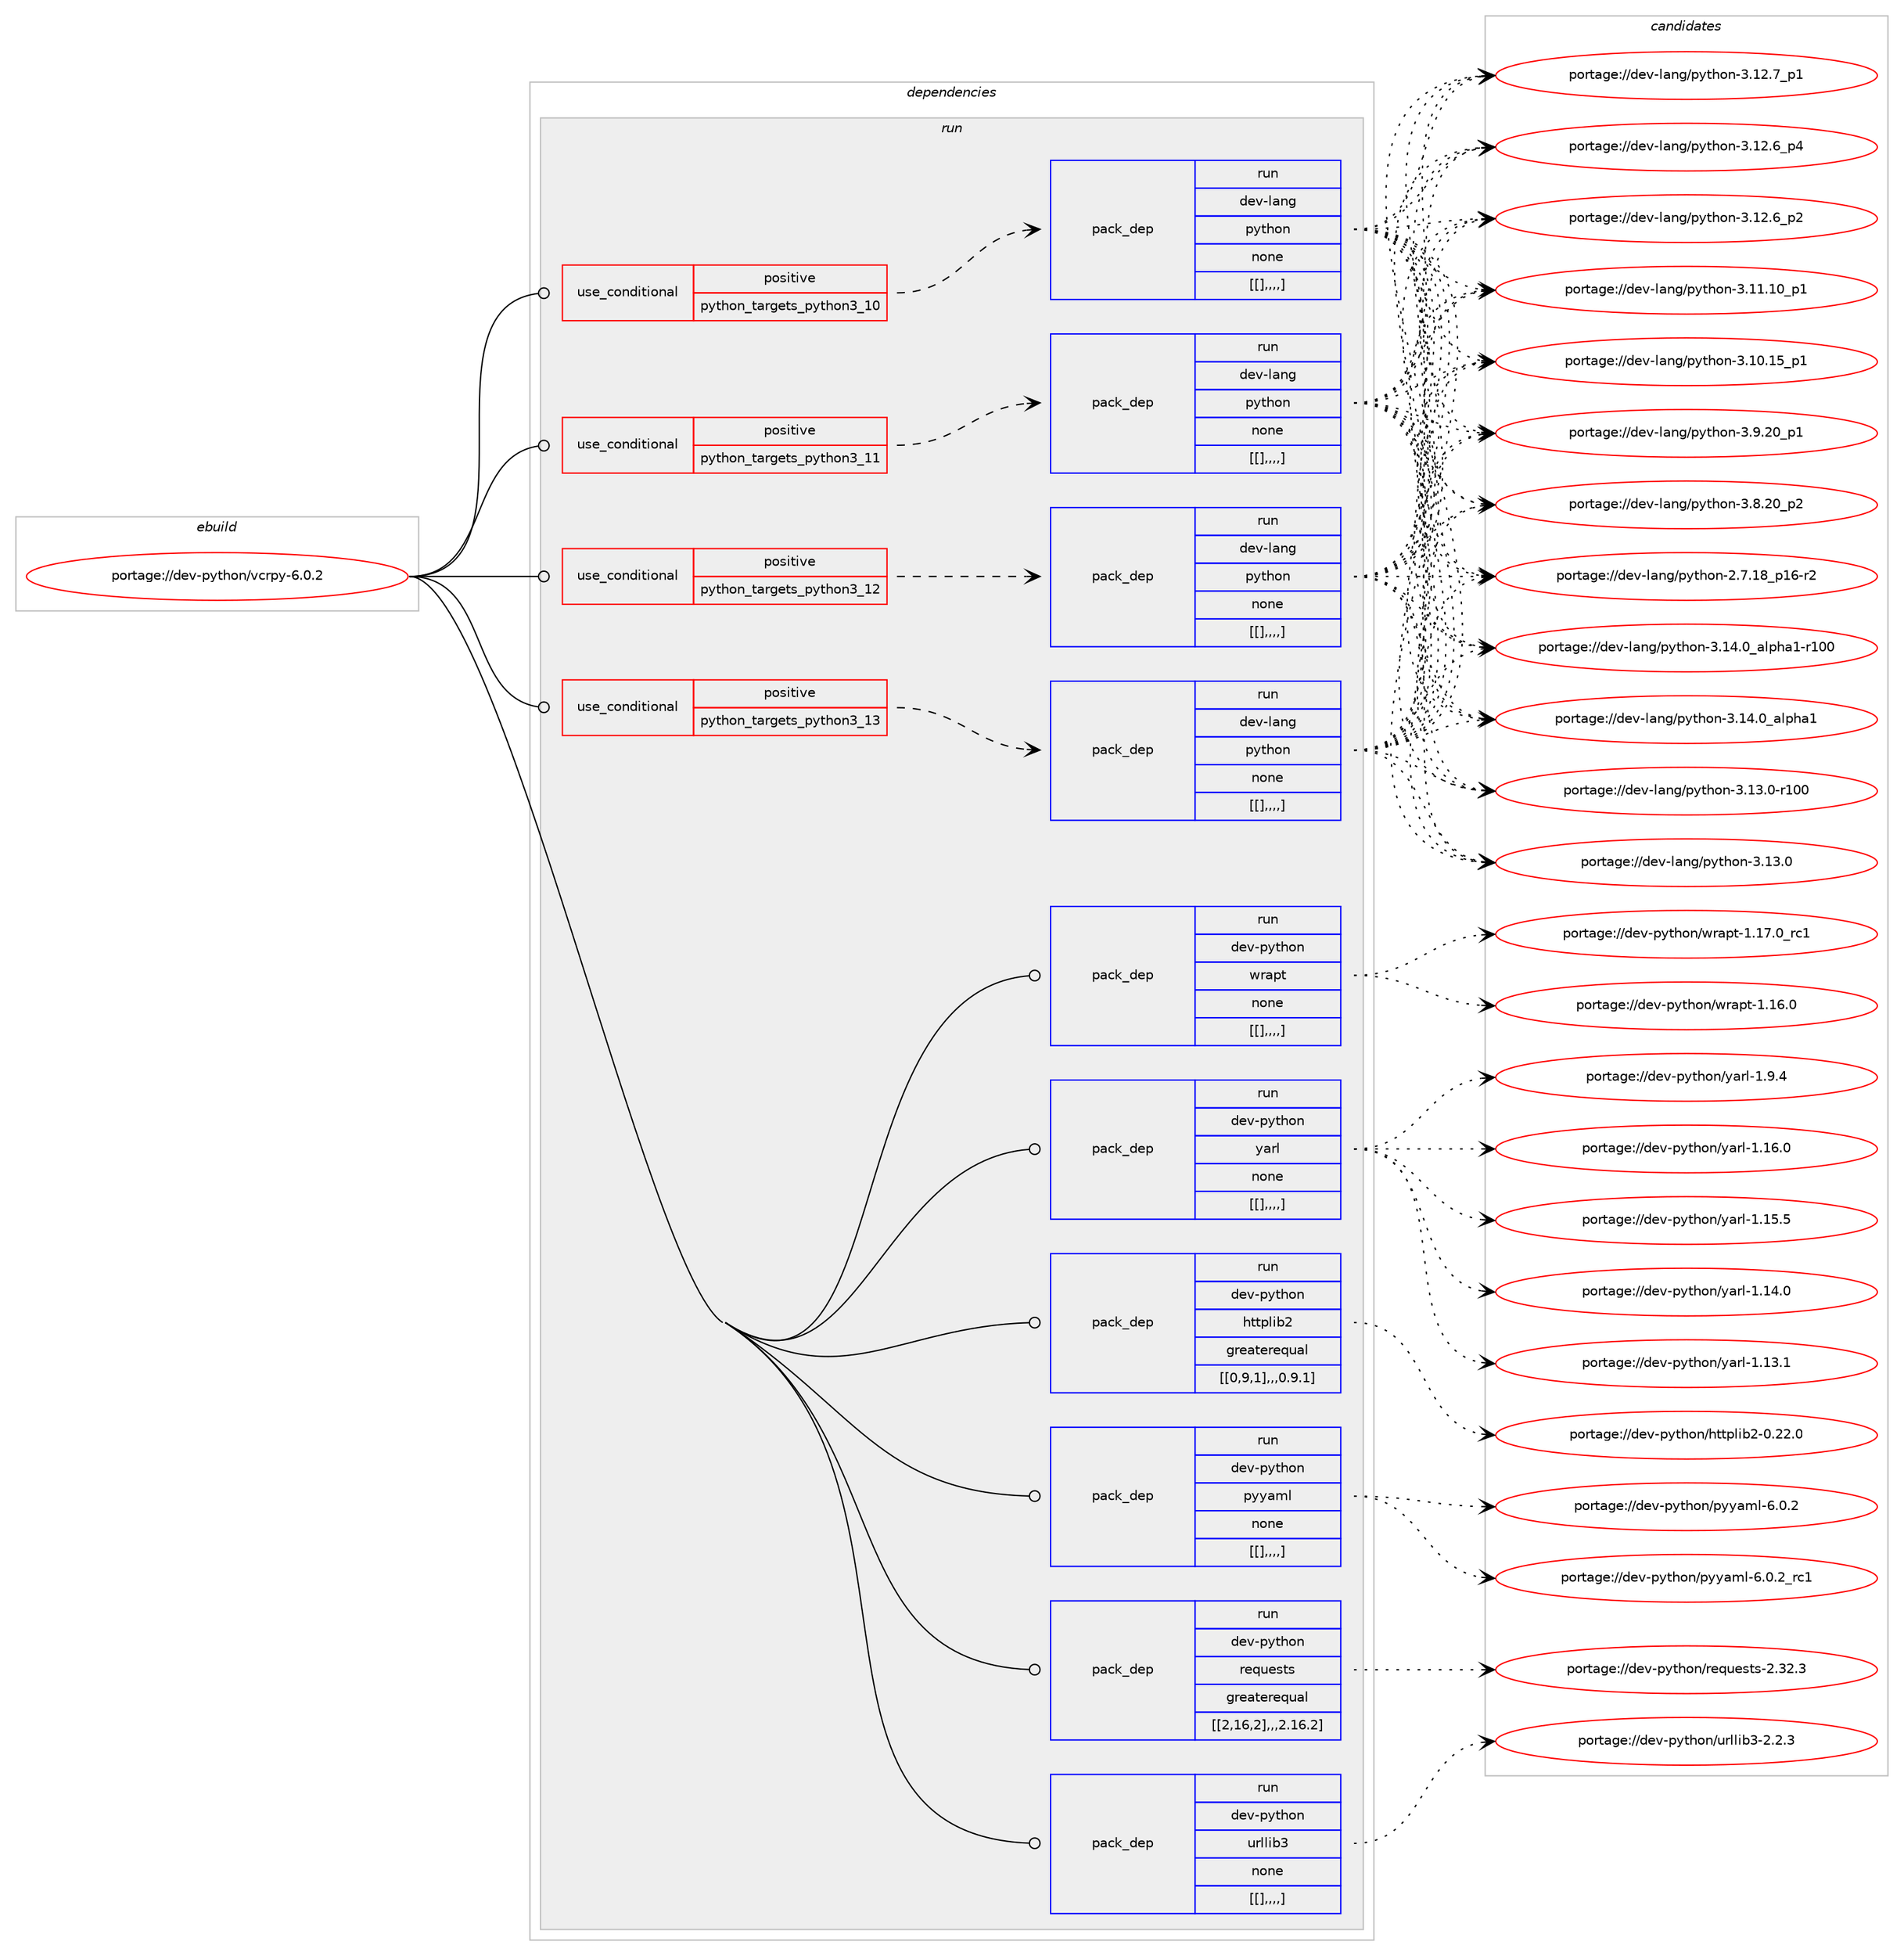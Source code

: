 digraph prolog {

# *************
# Graph options
# *************

newrank=true;
concentrate=true;
compound=true;
graph [rankdir=LR,fontname=Helvetica,fontsize=10,ranksep=1.5];#, ranksep=2.5, nodesep=0.2];
edge  [arrowhead=vee];
node  [fontname=Helvetica,fontsize=10];

# **********
# The ebuild
# **********

subgraph cluster_leftcol {
color=gray;
label=<<i>ebuild</i>>;
id [label="portage://dev-python/vcrpy-6.0.2", color=red, width=4, href="../dev-python/vcrpy-6.0.2.svg"];
}

# ****************
# The dependencies
# ****************

subgraph cluster_midcol {
color=gray;
label=<<i>dependencies</i>>;
subgraph cluster_compile {
fillcolor="#eeeeee";
style=filled;
label=<<i>compile</i>>;
}
subgraph cluster_compileandrun {
fillcolor="#eeeeee";
style=filled;
label=<<i>compile and run</i>>;
}
subgraph cluster_run {
fillcolor="#eeeeee";
style=filled;
label=<<i>run</i>>;
subgraph cond43964 {
dependency174360 [label=<<TABLE BORDER="0" CELLBORDER="1" CELLSPACING="0" CELLPADDING="4"><TR><TD ROWSPAN="3" CELLPADDING="10">use_conditional</TD></TR><TR><TD>positive</TD></TR><TR><TD>python_targets_python3_10</TD></TR></TABLE>>, shape=none, color=red];
subgraph pack129057 {
dependency174362 [label=<<TABLE BORDER="0" CELLBORDER="1" CELLSPACING="0" CELLPADDING="4" WIDTH="220"><TR><TD ROWSPAN="6" CELLPADDING="30">pack_dep</TD></TR><TR><TD WIDTH="110">run</TD></TR><TR><TD>dev-lang</TD></TR><TR><TD>python</TD></TR><TR><TD>none</TD></TR><TR><TD>[[],,,,]</TD></TR></TABLE>>, shape=none, color=blue];
}
dependency174360:e -> dependency174362:w [weight=20,style="dashed",arrowhead="vee"];
}
id:e -> dependency174360:w [weight=20,style="solid",arrowhead="odot"];
subgraph cond43967 {
dependency174367 [label=<<TABLE BORDER="0" CELLBORDER="1" CELLSPACING="0" CELLPADDING="4"><TR><TD ROWSPAN="3" CELLPADDING="10">use_conditional</TD></TR><TR><TD>positive</TD></TR><TR><TD>python_targets_python3_11</TD></TR></TABLE>>, shape=none, color=red];
subgraph pack129136 {
dependency174523 [label=<<TABLE BORDER="0" CELLBORDER="1" CELLSPACING="0" CELLPADDING="4" WIDTH="220"><TR><TD ROWSPAN="6" CELLPADDING="30">pack_dep</TD></TR><TR><TD WIDTH="110">run</TD></TR><TR><TD>dev-lang</TD></TR><TR><TD>python</TD></TR><TR><TD>none</TD></TR><TR><TD>[[],,,,]</TD></TR></TABLE>>, shape=none, color=blue];
}
dependency174367:e -> dependency174523:w [weight=20,style="dashed",arrowhead="vee"];
}
id:e -> dependency174367:w [weight=20,style="solid",arrowhead="odot"];
subgraph cond44048 {
dependency174584 [label=<<TABLE BORDER="0" CELLBORDER="1" CELLSPACING="0" CELLPADDING="4"><TR><TD ROWSPAN="3" CELLPADDING="10">use_conditional</TD></TR><TR><TD>positive</TD></TR><TR><TD>python_targets_python3_12</TD></TR></TABLE>>, shape=none, color=red];
subgraph pack129186 {
dependency174586 [label=<<TABLE BORDER="0" CELLBORDER="1" CELLSPACING="0" CELLPADDING="4" WIDTH="220"><TR><TD ROWSPAN="6" CELLPADDING="30">pack_dep</TD></TR><TR><TD WIDTH="110">run</TD></TR><TR><TD>dev-lang</TD></TR><TR><TD>python</TD></TR><TR><TD>none</TD></TR><TR><TD>[[],,,,]</TD></TR></TABLE>>, shape=none, color=blue];
}
dependency174584:e -> dependency174586:w [weight=20,style="dashed",arrowhead="vee"];
}
id:e -> dependency174584:w [weight=20,style="solid",arrowhead="odot"];
subgraph cond44076 {
dependency174662 [label=<<TABLE BORDER="0" CELLBORDER="1" CELLSPACING="0" CELLPADDING="4"><TR><TD ROWSPAN="3" CELLPADDING="10">use_conditional</TD></TR><TR><TD>positive</TD></TR><TR><TD>python_targets_python3_13</TD></TR></TABLE>>, shape=none, color=red];
subgraph pack129237 {
dependency174705 [label=<<TABLE BORDER="0" CELLBORDER="1" CELLSPACING="0" CELLPADDING="4" WIDTH="220"><TR><TD ROWSPAN="6" CELLPADDING="30">pack_dep</TD></TR><TR><TD WIDTH="110">run</TD></TR><TR><TD>dev-lang</TD></TR><TR><TD>python</TD></TR><TR><TD>none</TD></TR><TR><TD>[[],,,,]</TD></TR></TABLE>>, shape=none, color=blue];
}
dependency174662:e -> dependency174705:w [weight=20,style="dashed",arrowhead="vee"];
}
id:e -> dependency174662:w [weight=20,style="solid",arrowhead="odot"];
subgraph pack129254 {
dependency174713 [label=<<TABLE BORDER="0" CELLBORDER="1" CELLSPACING="0" CELLPADDING="4" WIDTH="220"><TR><TD ROWSPAN="6" CELLPADDING="30">pack_dep</TD></TR><TR><TD WIDTH="110">run</TD></TR><TR><TD>dev-python</TD></TR><TR><TD>httplib2</TD></TR><TR><TD>greaterequal</TD></TR><TR><TD>[[0,9,1],,,0.9.1]</TD></TR></TABLE>>, shape=none, color=blue];
}
id:e -> dependency174713:w [weight=20,style="solid",arrowhead="odot"];
subgraph pack129266 {
dependency174749 [label=<<TABLE BORDER="0" CELLBORDER="1" CELLSPACING="0" CELLPADDING="4" WIDTH="220"><TR><TD ROWSPAN="6" CELLPADDING="30">pack_dep</TD></TR><TR><TD WIDTH="110">run</TD></TR><TR><TD>dev-python</TD></TR><TR><TD>pyyaml</TD></TR><TR><TD>none</TD></TR><TR><TD>[[],,,,]</TD></TR></TABLE>>, shape=none, color=blue];
}
id:e -> dependency174749:w [weight=20,style="solid",arrowhead="odot"];
subgraph pack129336 {
dependency174866 [label=<<TABLE BORDER="0" CELLBORDER="1" CELLSPACING="0" CELLPADDING="4" WIDTH="220"><TR><TD ROWSPAN="6" CELLPADDING="30">pack_dep</TD></TR><TR><TD WIDTH="110">run</TD></TR><TR><TD>dev-python</TD></TR><TR><TD>requests</TD></TR><TR><TD>greaterequal</TD></TR><TR><TD>[[2,16,2],,,2.16.2]</TD></TR></TABLE>>, shape=none, color=blue];
}
id:e -> dependency174866:w [weight=20,style="solid",arrowhead="odot"];
subgraph pack129381 {
dependency174916 [label=<<TABLE BORDER="0" CELLBORDER="1" CELLSPACING="0" CELLPADDING="4" WIDTH="220"><TR><TD ROWSPAN="6" CELLPADDING="30">pack_dep</TD></TR><TR><TD WIDTH="110">run</TD></TR><TR><TD>dev-python</TD></TR><TR><TD>urllib3</TD></TR><TR><TD>none</TD></TR><TR><TD>[[],,,,]</TD></TR></TABLE>>, shape=none, color=blue];
}
id:e -> dependency174916:w [weight=20,style="solid",arrowhead="odot"];
subgraph pack129383 {
dependency174918 [label=<<TABLE BORDER="0" CELLBORDER="1" CELLSPACING="0" CELLPADDING="4" WIDTH="220"><TR><TD ROWSPAN="6" CELLPADDING="30">pack_dep</TD></TR><TR><TD WIDTH="110">run</TD></TR><TR><TD>dev-python</TD></TR><TR><TD>wrapt</TD></TR><TR><TD>none</TD></TR><TR><TD>[[],,,,]</TD></TR></TABLE>>, shape=none, color=blue];
}
id:e -> dependency174918:w [weight=20,style="solid",arrowhead="odot"];
subgraph pack129385 {
dependency174924 [label=<<TABLE BORDER="0" CELLBORDER="1" CELLSPACING="0" CELLPADDING="4" WIDTH="220"><TR><TD ROWSPAN="6" CELLPADDING="30">pack_dep</TD></TR><TR><TD WIDTH="110">run</TD></TR><TR><TD>dev-python</TD></TR><TR><TD>yarl</TD></TR><TR><TD>none</TD></TR><TR><TD>[[],,,,]</TD></TR></TABLE>>, shape=none, color=blue];
}
id:e -> dependency174924:w [weight=20,style="solid",arrowhead="odot"];
}
}

# **************
# The candidates
# **************

subgraph cluster_choices {
rank=same;
color=gray;
label=<<i>candidates</i>>;

subgraph choice129178 {
color=black;
nodesep=1;
choice100101118451089711010347112121116104111110455146495246489597108112104974945114494848 [label="portage://dev-lang/python-3.14.0_alpha1-r100", color=red, width=4,href="../dev-lang/python-3.14.0_alpha1-r100.svg"];
choice1001011184510897110103471121211161041111104551464952464895971081121049749 [label="portage://dev-lang/python-3.14.0_alpha1", color=red, width=4,href="../dev-lang/python-3.14.0_alpha1.svg"];
choice1001011184510897110103471121211161041111104551464951464845114494848 [label="portage://dev-lang/python-3.13.0-r100", color=red, width=4,href="../dev-lang/python-3.13.0-r100.svg"];
choice10010111845108971101034711212111610411111045514649514648 [label="portage://dev-lang/python-3.13.0", color=red, width=4,href="../dev-lang/python-3.13.0.svg"];
choice100101118451089711010347112121116104111110455146495046559511249 [label="portage://dev-lang/python-3.12.7_p1", color=red, width=4,href="../dev-lang/python-3.12.7_p1.svg"];
choice100101118451089711010347112121116104111110455146495046549511252 [label="portage://dev-lang/python-3.12.6_p4", color=red, width=4,href="../dev-lang/python-3.12.6_p4.svg"];
choice100101118451089711010347112121116104111110455146495046549511250 [label="portage://dev-lang/python-3.12.6_p2", color=red, width=4,href="../dev-lang/python-3.12.6_p2.svg"];
choice10010111845108971101034711212111610411111045514649494649489511249 [label="portage://dev-lang/python-3.11.10_p1", color=red, width=4,href="../dev-lang/python-3.11.10_p1.svg"];
choice10010111845108971101034711212111610411111045514649484649539511249 [label="portage://dev-lang/python-3.10.15_p1", color=red, width=4,href="../dev-lang/python-3.10.15_p1.svg"];
choice100101118451089711010347112121116104111110455146574650489511249 [label="portage://dev-lang/python-3.9.20_p1", color=red, width=4,href="../dev-lang/python-3.9.20_p1.svg"];
choice100101118451089711010347112121116104111110455146564650489511250 [label="portage://dev-lang/python-3.8.20_p2", color=red, width=4,href="../dev-lang/python-3.8.20_p2.svg"];
choice100101118451089711010347112121116104111110455046554649569511249544511450 [label="portage://dev-lang/python-2.7.18_p16-r2", color=red, width=4,href="../dev-lang/python-2.7.18_p16-r2.svg"];
dependency174362:e -> choice100101118451089711010347112121116104111110455146495246489597108112104974945114494848:w [style=dotted,weight="100"];
dependency174362:e -> choice1001011184510897110103471121211161041111104551464952464895971081121049749:w [style=dotted,weight="100"];
dependency174362:e -> choice1001011184510897110103471121211161041111104551464951464845114494848:w [style=dotted,weight="100"];
dependency174362:e -> choice10010111845108971101034711212111610411111045514649514648:w [style=dotted,weight="100"];
dependency174362:e -> choice100101118451089711010347112121116104111110455146495046559511249:w [style=dotted,weight="100"];
dependency174362:e -> choice100101118451089711010347112121116104111110455146495046549511252:w [style=dotted,weight="100"];
dependency174362:e -> choice100101118451089711010347112121116104111110455146495046549511250:w [style=dotted,weight="100"];
dependency174362:e -> choice10010111845108971101034711212111610411111045514649494649489511249:w [style=dotted,weight="100"];
dependency174362:e -> choice10010111845108971101034711212111610411111045514649484649539511249:w [style=dotted,weight="100"];
dependency174362:e -> choice100101118451089711010347112121116104111110455146574650489511249:w [style=dotted,weight="100"];
dependency174362:e -> choice100101118451089711010347112121116104111110455146564650489511250:w [style=dotted,weight="100"];
dependency174362:e -> choice100101118451089711010347112121116104111110455046554649569511249544511450:w [style=dotted,weight="100"];
}
subgraph choice129195 {
color=black;
nodesep=1;
choice100101118451089711010347112121116104111110455146495246489597108112104974945114494848 [label="portage://dev-lang/python-3.14.0_alpha1-r100", color=red, width=4,href="../dev-lang/python-3.14.0_alpha1-r100.svg"];
choice1001011184510897110103471121211161041111104551464952464895971081121049749 [label="portage://dev-lang/python-3.14.0_alpha1", color=red, width=4,href="../dev-lang/python-3.14.0_alpha1.svg"];
choice1001011184510897110103471121211161041111104551464951464845114494848 [label="portage://dev-lang/python-3.13.0-r100", color=red, width=4,href="../dev-lang/python-3.13.0-r100.svg"];
choice10010111845108971101034711212111610411111045514649514648 [label="portage://dev-lang/python-3.13.0", color=red, width=4,href="../dev-lang/python-3.13.0.svg"];
choice100101118451089711010347112121116104111110455146495046559511249 [label="portage://dev-lang/python-3.12.7_p1", color=red, width=4,href="../dev-lang/python-3.12.7_p1.svg"];
choice100101118451089711010347112121116104111110455146495046549511252 [label="portage://dev-lang/python-3.12.6_p4", color=red, width=4,href="../dev-lang/python-3.12.6_p4.svg"];
choice100101118451089711010347112121116104111110455146495046549511250 [label="portage://dev-lang/python-3.12.6_p2", color=red, width=4,href="../dev-lang/python-3.12.6_p2.svg"];
choice10010111845108971101034711212111610411111045514649494649489511249 [label="portage://dev-lang/python-3.11.10_p1", color=red, width=4,href="../dev-lang/python-3.11.10_p1.svg"];
choice10010111845108971101034711212111610411111045514649484649539511249 [label="portage://dev-lang/python-3.10.15_p1", color=red, width=4,href="../dev-lang/python-3.10.15_p1.svg"];
choice100101118451089711010347112121116104111110455146574650489511249 [label="portage://dev-lang/python-3.9.20_p1", color=red, width=4,href="../dev-lang/python-3.9.20_p1.svg"];
choice100101118451089711010347112121116104111110455146564650489511250 [label="portage://dev-lang/python-3.8.20_p2", color=red, width=4,href="../dev-lang/python-3.8.20_p2.svg"];
choice100101118451089711010347112121116104111110455046554649569511249544511450 [label="portage://dev-lang/python-2.7.18_p16-r2", color=red, width=4,href="../dev-lang/python-2.7.18_p16-r2.svg"];
dependency174523:e -> choice100101118451089711010347112121116104111110455146495246489597108112104974945114494848:w [style=dotted,weight="100"];
dependency174523:e -> choice1001011184510897110103471121211161041111104551464952464895971081121049749:w [style=dotted,weight="100"];
dependency174523:e -> choice1001011184510897110103471121211161041111104551464951464845114494848:w [style=dotted,weight="100"];
dependency174523:e -> choice10010111845108971101034711212111610411111045514649514648:w [style=dotted,weight="100"];
dependency174523:e -> choice100101118451089711010347112121116104111110455146495046559511249:w [style=dotted,weight="100"];
dependency174523:e -> choice100101118451089711010347112121116104111110455146495046549511252:w [style=dotted,weight="100"];
dependency174523:e -> choice100101118451089711010347112121116104111110455146495046549511250:w [style=dotted,weight="100"];
dependency174523:e -> choice10010111845108971101034711212111610411111045514649494649489511249:w [style=dotted,weight="100"];
dependency174523:e -> choice10010111845108971101034711212111610411111045514649484649539511249:w [style=dotted,weight="100"];
dependency174523:e -> choice100101118451089711010347112121116104111110455146574650489511249:w [style=dotted,weight="100"];
dependency174523:e -> choice100101118451089711010347112121116104111110455146564650489511250:w [style=dotted,weight="100"];
dependency174523:e -> choice100101118451089711010347112121116104111110455046554649569511249544511450:w [style=dotted,weight="100"];
}
subgraph choice129214 {
color=black;
nodesep=1;
choice100101118451089711010347112121116104111110455146495246489597108112104974945114494848 [label="portage://dev-lang/python-3.14.0_alpha1-r100", color=red, width=4,href="../dev-lang/python-3.14.0_alpha1-r100.svg"];
choice1001011184510897110103471121211161041111104551464952464895971081121049749 [label="portage://dev-lang/python-3.14.0_alpha1", color=red, width=4,href="../dev-lang/python-3.14.0_alpha1.svg"];
choice1001011184510897110103471121211161041111104551464951464845114494848 [label="portage://dev-lang/python-3.13.0-r100", color=red, width=4,href="../dev-lang/python-3.13.0-r100.svg"];
choice10010111845108971101034711212111610411111045514649514648 [label="portage://dev-lang/python-3.13.0", color=red, width=4,href="../dev-lang/python-3.13.0.svg"];
choice100101118451089711010347112121116104111110455146495046559511249 [label="portage://dev-lang/python-3.12.7_p1", color=red, width=4,href="../dev-lang/python-3.12.7_p1.svg"];
choice100101118451089711010347112121116104111110455146495046549511252 [label="portage://dev-lang/python-3.12.6_p4", color=red, width=4,href="../dev-lang/python-3.12.6_p4.svg"];
choice100101118451089711010347112121116104111110455146495046549511250 [label="portage://dev-lang/python-3.12.6_p2", color=red, width=4,href="../dev-lang/python-3.12.6_p2.svg"];
choice10010111845108971101034711212111610411111045514649494649489511249 [label="portage://dev-lang/python-3.11.10_p1", color=red, width=4,href="../dev-lang/python-3.11.10_p1.svg"];
choice10010111845108971101034711212111610411111045514649484649539511249 [label="portage://dev-lang/python-3.10.15_p1", color=red, width=4,href="../dev-lang/python-3.10.15_p1.svg"];
choice100101118451089711010347112121116104111110455146574650489511249 [label="portage://dev-lang/python-3.9.20_p1", color=red, width=4,href="../dev-lang/python-3.9.20_p1.svg"];
choice100101118451089711010347112121116104111110455146564650489511250 [label="portage://dev-lang/python-3.8.20_p2", color=red, width=4,href="../dev-lang/python-3.8.20_p2.svg"];
choice100101118451089711010347112121116104111110455046554649569511249544511450 [label="portage://dev-lang/python-2.7.18_p16-r2", color=red, width=4,href="../dev-lang/python-2.7.18_p16-r2.svg"];
dependency174586:e -> choice100101118451089711010347112121116104111110455146495246489597108112104974945114494848:w [style=dotted,weight="100"];
dependency174586:e -> choice1001011184510897110103471121211161041111104551464952464895971081121049749:w [style=dotted,weight="100"];
dependency174586:e -> choice1001011184510897110103471121211161041111104551464951464845114494848:w [style=dotted,weight="100"];
dependency174586:e -> choice10010111845108971101034711212111610411111045514649514648:w [style=dotted,weight="100"];
dependency174586:e -> choice100101118451089711010347112121116104111110455146495046559511249:w [style=dotted,weight="100"];
dependency174586:e -> choice100101118451089711010347112121116104111110455146495046549511252:w [style=dotted,weight="100"];
dependency174586:e -> choice100101118451089711010347112121116104111110455146495046549511250:w [style=dotted,weight="100"];
dependency174586:e -> choice10010111845108971101034711212111610411111045514649494649489511249:w [style=dotted,weight="100"];
dependency174586:e -> choice10010111845108971101034711212111610411111045514649484649539511249:w [style=dotted,weight="100"];
dependency174586:e -> choice100101118451089711010347112121116104111110455146574650489511249:w [style=dotted,weight="100"];
dependency174586:e -> choice100101118451089711010347112121116104111110455146564650489511250:w [style=dotted,weight="100"];
dependency174586:e -> choice100101118451089711010347112121116104111110455046554649569511249544511450:w [style=dotted,weight="100"];
}
subgraph choice129221 {
color=black;
nodesep=1;
choice100101118451089711010347112121116104111110455146495246489597108112104974945114494848 [label="portage://dev-lang/python-3.14.0_alpha1-r100", color=red, width=4,href="../dev-lang/python-3.14.0_alpha1-r100.svg"];
choice1001011184510897110103471121211161041111104551464952464895971081121049749 [label="portage://dev-lang/python-3.14.0_alpha1", color=red, width=4,href="../dev-lang/python-3.14.0_alpha1.svg"];
choice1001011184510897110103471121211161041111104551464951464845114494848 [label="portage://dev-lang/python-3.13.0-r100", color=red, width=4,href="../dev-lang/python-3.13.0-r100.svg"];
choice10010111845108971101034711212111610411111045514649514648 [label="portage://dev-lang/python-3.13.0", color=red, width=4,href="../dev-lang/python-3.13.0.svg"];
choice100101118451089711010347112121116104111110455146495046559511249 [label="portage://dev-lang/python-3.12.7_p1", color=red, width=4,href="../dev-lang/python-3.12.7_p1.svg"];
choice100101118451089711010347112121116104111110455146495046549511252 [label="portage://dev-lang/python-3.12.6_p4", color=red, width=4,href="../dev-lang/python-3.12.6_p4.svg"];
choice100101118451089711010347112121116104111110455146495046549511250 [label="portage://dev-lang/python-3.12.6_p2", color=red, width=4,href="../dev-lang/python-3.12.6_p2.svg"];
choice10010111845108971101034711212111610411111045514649494649489511249 [label="portage://dev-lang/python-3.11.10_p1", color=red, width=4,href="../dev-lang/python-3.11.10_p1.svg"];
choice10010111845108971101034711212111610411111045514649484649539511249 [label="portage://dev-lang/python-3.10.15_p1", color=red, width=4,href="../dev-lang/python-3.10.15_p1.svg"];
choice100101118451089711010347112121116104111110455146574650489511249 [label="portage://dev-lang/python-3.9.20_p1", color=red, width=4,href="../dev-lang/python-3.9.20_p1.svg"];
choice100101118451089711010347112121116104111110455146564650489511250 [label="portage://dev-lang/python-3.8.20_p2", color=red, width=4,href="../dev-lang/python-3.8.20_p2.svg"];
choice100101118451089711010347112121116104111110455046554649569511249544511450 [label="portage://dev-lang/python-2.7.18_p16-r2", color=red, width=4,href="../dev-lang/python-2.7.18_p16-r2.svg"];
dependency174705:e -> choice100101118451089711010347112121116104111110455146495246489597108112104974945114494848:w [style=dotted,weight="100"];
dependency174705:e -> choice1001011184510897110103471121211161041111104551464952464895971081121049749:w [style=dotted,weight="100"];
dependency174705:e -> choice1001011184510897110103471121211161041111104551464951464845114494848:w [style=dotted,weight="100"];
dependency174705:e -> choice10010111845108971101034711212111610411111045514649514648:w [style=dotted,weight="100"];
dependency174705:e -> choice100101118451089711010347112121116104111110455146495046559511249:w [style=dotted,weight="100"];
dependency174705:e -> choice100101118451089711010347112121116104111110455146495046549511252:w [style=dotted,weight="100"];
dependency174705:e -> choice100101118451089711010347112121116104111110455146495046549511250:w [style=dotted,weight="100"];
dependency174705:e -> choice10010111845108971101034711212111610411111045514649494649489511249:w [style=dotted,weight="100"];
dependency174705:e -> choice10010111845108971101034711212111610411111045514649484649539511249:w [style=dotted,weight="100"];
dependency174705:e -> choice100101118451089711010347112121116104111110455146574650489511249:w [style=dotted,weight="100"];
dependency174705:e -> choice100101118451089711010347112121116104111110455146564650489511250:w [style=dotted,weight="100"];
dependency174705:e -> choice100101118451089711010347112121116104111110455046554649569511249544511450:w [style=dotted,weight="100"];
}
subgraph choice129229 {
color=black;
nodesep=1;
choice1001011184511212111610411111047104116116112108105985045484650504648 [label="portage://dev-python/httplib2-0.22.0", color=red, width=4,href="../dev-python/httplib2-0.22.0.svg"];
dependency174713:e -> choice1001011184511212111610411111047104116116112108105985045484650504648:w [style=dotted,weight="100"];
}
subgraph choice129230 {
color=black;
nodesep=1;
choice100101118451121211161041111104711212112197109108455446484650951149949 [label="portage://dev-python/pyyaml-6.0.2_rc1", color=red, width=4,href="../dev-python/pyyaml-6.0.2_rc1.svg"];
choice100101118451121211161041111104711212112197109108455446484650 [label="portage://dev-python/pyyaml-6.0.2", color=red, width=4,href="../dev-python/pyyaml-6.0.2.svg"];
dependency174749:e -> choice100101118451121211161041111104711212112197109108455446484650951149949:w [style=dotted,weight="100"];
dependency174749:e -> choice100101118451121211161041111104711212112197109108455446484650:w [style=dotted,weight="100"];
}
subgraph choice129232 {
color=black;
nodesep=1;
choice100101118451121211161041111104711410111311710111511611545504651504651 [label="portage://dev-python/requests-2.32.3", color=red, width=4,href="../dev-python/requests-2.32.3.svg"];
dependency174866:e -> choice100101118451121211161041111104711410111311710111511611545504651504651:w [style=dotted,weight="100"];
}
subgraph choice129243 {
color=black;
nodesep=1;
choice10010111845112121116104111110471171141081081059851455046504651 [label="portage://dev-python/urllib3-2.2.3", color=red, width=4,href="../dev-python/urllib3-2.2.3.svg"];
dependency174916:e -> choice10010111845112121116104111110471171141081081059851455046504651:w [style=dotted,weight="100"];
}
subgraph choice129245 {
color=black;
nodesep=1;
choice10010111845112121116104111110471191149711211645494649554648951149949 [label="portage://dev-python/wrapt-1.17.0_rc1", color=red, width=4,href="../dev-python/wrapt-1.17.0_rc1.svg"];
choice10010111845112121116104111110471191149711211645494649544648 [label="portage://dev-python/wrapt-1.16.0", color=red, width=4,href="../dev-python/wrapt-1.16.0.svg"];
dependency174918:e -> choice10010111845112121116104111110471191149711211645494649554648951149949:w [style=dotted,weight="100"];
dependency174918:e -> choice10010111845112121116104111110471191149711211645494649544648:w [style=dotted,weight="100"];
}
subgraph choice129259 {
color=black;
nodesep=1;
choice10010111845112121116104111110471219711410845494649544648 [label="portage://dev-python/yarl-1.16.0", color=red, width=4,href="../dev-python/yarl-1.16.0.svg"];
choice10010111845112121116104111110471219711410845494649534653 [label="portage://dev-python/yarl-1.15.5", color=red, width=4,href="../dev-python/yarl-1.15.5.svg"];
choice10010111845112121116104111110471219711410845494649524648 [label="portage://dev-python/yarl-1.14.0", color=red, width=4,href="../dev-python/yarl-1.14.0.svg"];
choice10010111845112121116104111110471219711410845494649514649 [label="portage://dev-python/yarl-1.13.1", color=red, width=4,href="../dev-python/yarl-1.13.1.svg"];
choice100101118451121211161041111104712197114108454946574652 [label="portage://dev-python/yarl-1.9.4", color=red, width=4,href="../dev-python/yarl-1.9.4.svg"];
dependency174924:e -> choice10010111845112121116104111110471219711410845494649544648:w [style=dotted,weight="100"];
dependency174924:e -> choice10010111845112121116104111110471219711410845494649534653:w [style=dotted,weight="100"];
dependency174924:e -> choice10010111845112121116104111110471219711410845494649524648:w [style=dotted,weight="100"];
dependency174924:e -> choice10010111845112121116104111110471219711410845494649514649:w [style=dotted,weight="100"];
dependency174924:e -> choice100101118451121211161041111104712197114108454946574652:w [style=dotted,weight="100"];
}
}

}
